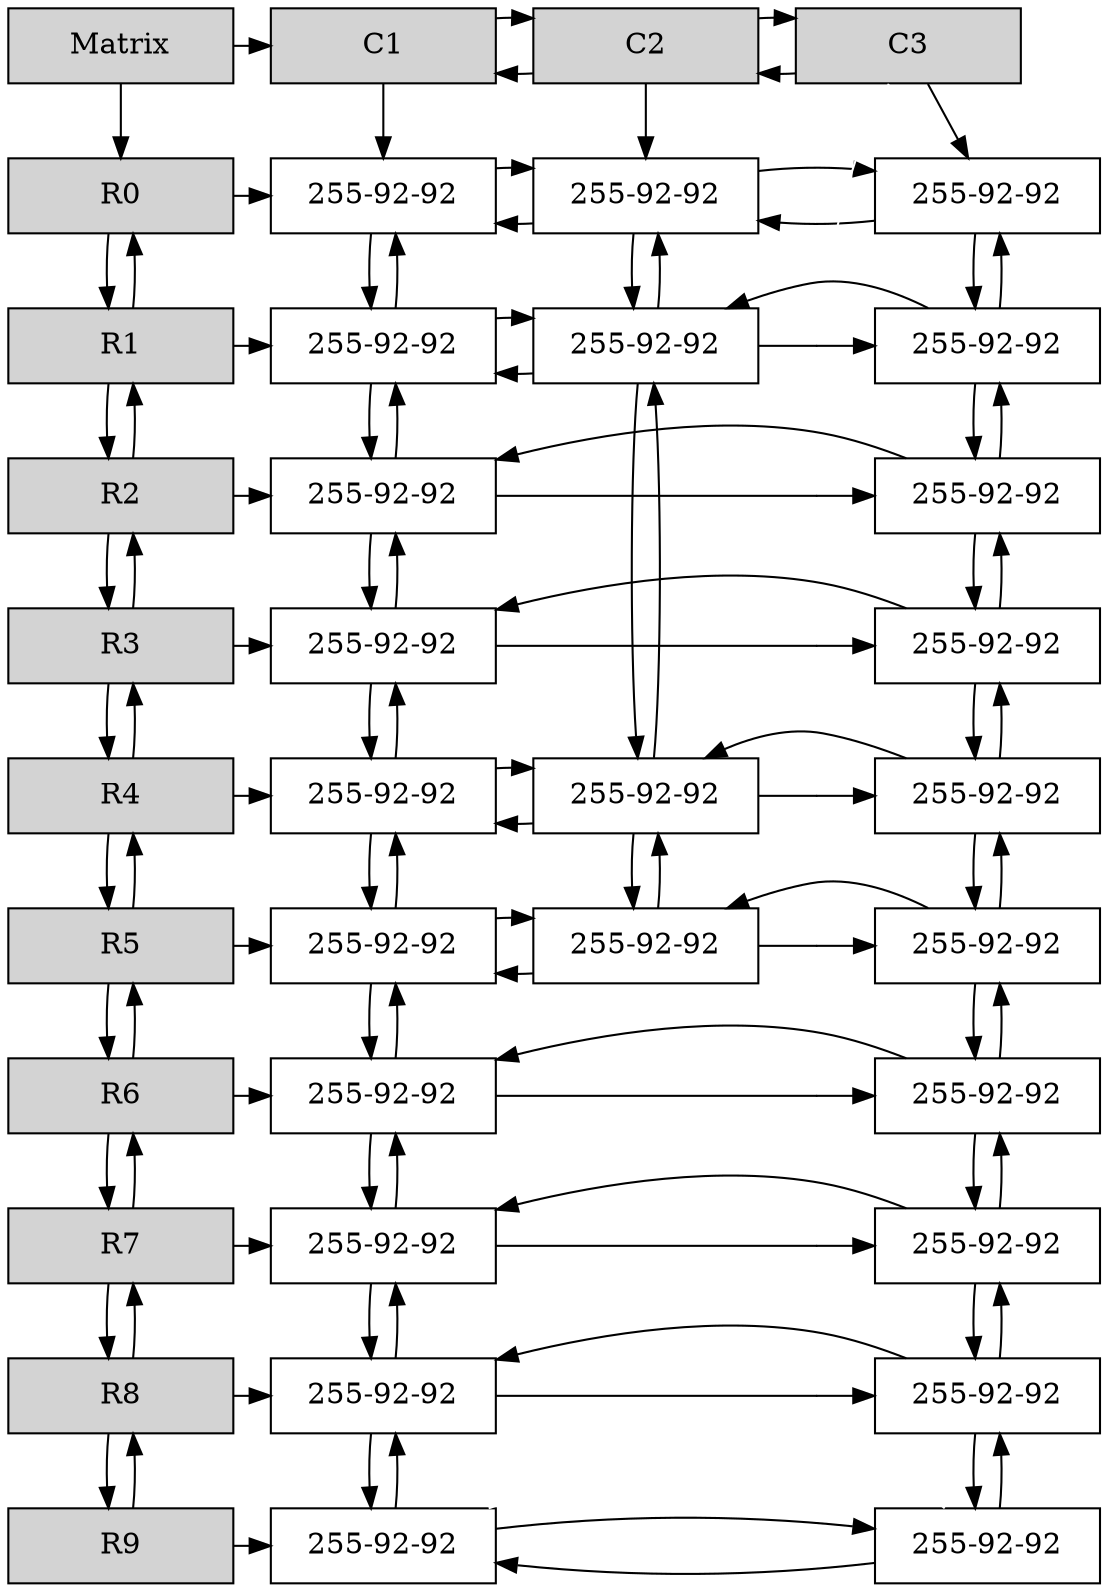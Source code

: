 digraph Sparce_Matrix {
node [shape=box]
Mt[ label = "Matrix", width = 1.5, style = filled, group = 1 ];
e0[ shape = point, width = 0 ];
e1[ shape = point, width = 0 ];
e2[ shape = point, width = 0 ];
e3[ shape = point, width = 0 ];
e4[ shape = point, width = 0 ];
e5[ shape = point, width = 0 ];
e6[ shape = point, width = 0 ];
e7[ shape = point, width = 0 ];
U0[label = "R0"    width = 1.5 style = filled, group = 1 ];
Mt->U0;
N1_L0 [label = "255-92-92" width = 1.5, group =3];
U0 -> N1_L0;
A1 -> N1_L0;
N2_L0 [label = "255-92-92" width = 1.5, group =4];
N2_L0 -> N1_L0;
N1_L0 -> N2_L0;
A2 -> N2_L0;
N3_L0 [label = "255-92-92" width = 1.5, group =5];
N3_L0 -> N2_L0;
N2_L0 -> N3_L0;
A3 -> N3_L0;
{ rank = same; U0;N1_L0;N2_L0;N3_L0;}
U1[label = "R1"    width = 1.5 style = filled, group = 1 ];
U1 -> U0;
U0 -> U1;
N1_L1 [label = "255-92-92" width = 1.5, group =3];
U1 -> N1_L1;
N1_L1 -> N1_L0;
N1_L0 -> N1_L1;
N2_L1 [label = "255-92-92" width = 1.5, group =4];
N2_L1 -> N1_L1;
N1_L1 -> N2_L1;
N2_L1 -> N2_L0;
N2_L0 -> N2_L1;
N3_L1 [label = "255-92-92" width = 1.5, group =5];
N3_L1 -> N2_L1;
N2_L1 -> N3_L1;
N3_L1 -> N3_L0;
N3_L0 -> N3_L1;
{ rank = same; U1;N1_L1;N2_L1;N3_L1;}
U2[label = "R2"    width = 1.5 style = filled, group = 1 ];
U2 -> U1;
U1 -> U2;
{ rank = same; U1; e0}
N1_L2 [label = "255-92-92" width = 1.5, group =3];
U2 -> N1_L2;
N1_L2 -> N1_L1;
N1_L1 -> N1_L2;
N3_L2 [label = "255-92-92" width = 1.5, group =5];
N3_L2 -> N1_L2;
N1_L2 -> N3_L2;
N3_L2 -> N3_L1;
N3_L1 -> N3_L2;
{ rank = same; U2;N1_L2;N3_L2;}
U3[label = "R3"    width = 1.5 style = filled, group = 1 ];
U3 -> U2;
U2 -> U3;
{ rank = same; U2; e1}
N1_L3 [label = "255-92-92" width = 1.5, group =3];
U3 -> N1_L3;
N1_L3 -> N1_L2;
N1_L2 -> N1_L3;
N3_L3 [label = "255-92-92" width = 1.5, group =5];
N3_L3 -> N1_L3;
N1_L3 -> N3_L3;
N3_L3 -> N3_L2;
N3_L2 -> N3_L3;
{ rank = same; U3;N1_L3;N3_L3;}
U4[label = "R4"    width = 1.5 style = filled, group = 1 ];
U4 -> U3;
U3 -> U4;
{ rank = same; U3; e2}
N1_L4 [label = "255-92-92" width = 1.5, group =3];
U4 -> N1_L4;
N1_L4 -> N1_L3;
N1_L3 -> N1_L4;
N2_L4 [label = "255-92-92" width = 1.5, group =4];
N2_L4 -> N1_L4;
N1_L4 -> N2_L4;
N2_L4 -> N2_L1;
N2_L1 -> N2_L4;
N3_L4 [label = "255-92-92" width = 1.5, group =5];
N3_L4 -> N2_L4;
N2_L4 -> N3_L4;
N3_L4 -> N3_L3;
N3_L3 -> N3_L4;
{ rank = same; U4;N1_L4;N2_L4;N3_L4;}
U5[label = "R5"    width = 1.5 style = filled, group = 1 ];
U5 -> U4;
U4 -> U5;
{ rank = same; U4; e3}
N1_L5 [label = "255-92-92" width = 1.5, group =3];
U5 -> N1_L5;
N1_L5 -> N1_L4;
N1_L4 -> N1_L5;
N2_L5 [label = "255-92-92" width = 1.5, group =4];
N2_L5 -> N1_L5;
N1_L5 -> N2_L5;
N2_L5 -> N2_L4;
N2_L4 -> N2_L5;
N3_L5 [label = "255-92-92" width = 1.5, group =5];
N3_L5 -> N2_L5;
N2_L5 -> N3_L5;
N3_L5 -> N3_L4;
N3_L4 -> N3_L5;
{ rank = same; U5;N1_L5;N2_L5;N3_L5;}
U6[label = "R6"    width = 1.5 style = filled, group = 1 ];
U6 -> U5;
U5 -> U6;
{ rank = same; U5; e4}
N1_L6 [label = "255-92-92" width = 1.5, group =3];
U6 -> N1_L6;
N1_L6 -> N1_L5;
N1_L5 -> N1_L6;
N3_L6 [label = "255-92-92" width = 1.5, group =5];
N3_L6 -> N1_L6;
N1_L6 -> N3_L6;
N3_L6 -> N3_L5;
N3_L5 -> N3_L6;
{ rank = same; U6;N1_L6;N3_L6;}
U7[label = "R7"    width = 1.5 style = filled, group = 1 ];
U7 -> U6;
U6 -> U7;
{ rank = same; U6; e5}
N1_L7 [label = "255-92-92" width = 1.5, group =3];
U7 -> N1_L7;
N1_L7 -> N1_L6;
N1_L6 -> N1_L7;
N3_L7 [label = "255-92-92" width = 1.5, group =5];
N3_L7 -> N1_L7;
N1_L7 -> N3_L7;
N3_L7 -> N3_L6;
N3_L6 -> N3_L7;
{ rank = same; U7;N1_L7;N3_L7;}
U8[label = "R8"    width = 1.5 style = filled, group = 1 ];
U8 -> U7;
U7 -> U8;
{ rank = same; U7; e6}
N1_L8 [label = "255-92-92" width = 1.5, group =3];
U8 -> N1_L8;
N1_L8 -> N1_L7;
N1_L7 -> N1_L8;
N3_L8 [label = "255-92-92" width = 1.5, group =5];
N3_L8 -> N1_L8;
N1_L8 -> N3_L8;
N3_L8 -> N3_L7;
N3_L7 -> N3_L8;
{ rank = same; U8;N1_L8;N3_L8;}
U9[label = "R9"    width = 1.5 style = filled, group = 1 ];
U9 -> U8;
U8 -> U9;
{ rank = same; U8; e7}
N1_L9 [label = "255-92-92" width = 1.5, group =3];
U9 -> N1_L9;
N1_L9 -> N1_L8;
N1_L8 -> N1_L9;
e7-> N1_L9[dir = none, color = "white"];
N3_L9 [label = "255-92-92" width = 1.5, group =5];
N3_L9 -> N1_L9;
N1_L9 -> N3_L9;
N3_L9 -> N3_L8;
N3_L8 -> N3_L9;
e7-> N3_L9[dir = none, color = "white"];
{ rank = same; U9;N1_L9;N3_L9;}
A1[label ="C1" width = 1.5 style = filled, group =2];
Mt->A1;
A2[label ="C2" width = 1.5 style = filled, group =3];
A2->A1;
A1->A2;
A3[label ="C3" width = 1.5 style = filled, group =4];
A3->A2;
A2->A3;
{ rank = same; Mt; A1; A2; A3; }
A3-> e0[ dir = none, color = "white" ];
e0-> e1[ dir = none, color = "white" ];
e1-> e2[ dir = none, color = "white" ];
e2-> e3[ dir = none, color = "white" ];
e3-> e4[ dir = none, color = "white" ];
e4-> e5[ dir = none, color = "white" ];
e5-> e6[ dir = none, color = "white" ];
e6-> e7[ dir = none, color = "white" ];
}
